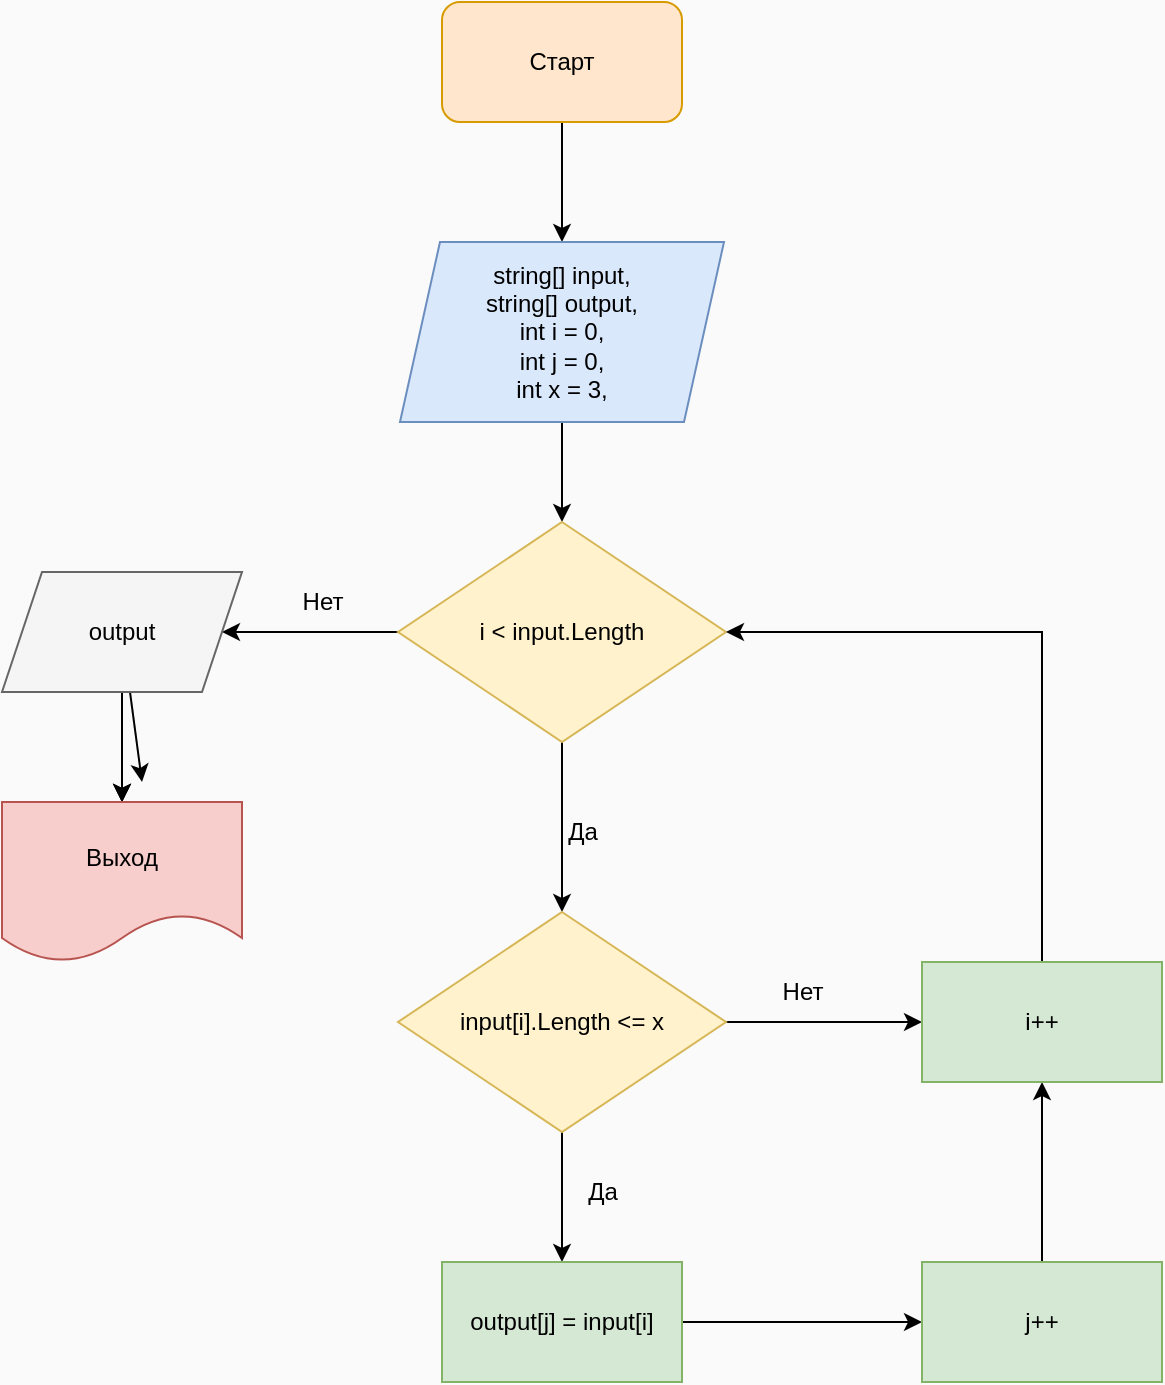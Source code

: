 <mxfile>
    <diagram name="Страница 1" id="Lt-aIZR55gMsXq8YMrB5">
        <mxGraphModel dx="614" dy="771" grid="1" gridSize="10" guides="1" tooltips="1" connect="1" arrows="1" fold="1" page="1" pageScale="1" pageWidth="827" pageHeight="1169" background="#FAFAFA" math="0" shadow="0">
            <root>
                <mxCell id="0"/>
                <mxCell id="1" parent="0"/>
                <mxCell id="R6QYUXMwGx2FRjJkUdAH-8" style="edgeStyle=orthogonalEdgeStyle;rounded=0;orthogonalLoop=1;jettySize=auto;html=1;entryX=0.5;entryY=0;entryDx=0;entryDy=0;strokeColor=#000000;" parent="1" source="R6QYUXMwGx2FRjJkUdAH-1" target="R6QYUXMwGx2FRjJkUdAH-2" edge="1">
                    <mxGeometry relative="1" as="geometry"/>
                </mxCell>
                <mxCell id="R6QYUXMwGx2FRjJkUdAH-1" value="&lt;font color=&quot;#000000&quot;&gt;Старт&lt;/font&gt;" style="rounded=1;whiteSpace=wrap;html=1;fillColor=#ffe6cc;strokeColor=#d79b00;" parent="1" vertex="1">
                    <mxGeometry x="350" y="20" width="120" height="60" as="geometry"/>
                </mxCell>
                <mxCell id="R6QYUXMwGx2FRjJkUdAH-11" style="edgeStyle=orthogonalEdgeStyle;rounded=0;orthogonalLoop=1;jettySize=auto;html=1;entryX=0.5;entryY=0;entryDx=0;entryDy=0;strokeColor=#000000;" parent="1" source="R6QYUXMwGx2FRjJkUdAH-2" target="R6QYUXMwGx2FRjJkUdAH-3" edge="1">
                    <mxGeometry relative="1" as="geometry"/>
                </mxCell>
                <mxCell id="R6QYUXMwGx2FRjJkUdAH-2" value="&lt;font color=&quot;#000000&quot;&gt;string[] input,&lt;br&gt;string[] output,&lt;br&gt;int i = 0,&lt;br&gt;int j = 0,&lt;br&gt;int x = 3,&lt;/font&gt;" style="shape=parallelogram;perimeter=parallelogramPerimeter;whiteSpace=wrap;html=1;fixedSize=1;fillColor=#dae8fc;strokeColor=#6c8ebf;" parent="1" vertex="1">
                    <mxGeometry x="329" y="140" width="162" height="90" as="geometry"/>
                </mxCell>
                <mxCell id="R6QYUXMwGx2FRjJkUdAH-12" style="edgeStyle=orthogonalEdgeStyle;rounded=0;orthogonalLoop=1;jettySize=auto;html=1;entryX=1;entryY=0.5;entryDx=0;entryDy=0;strokeColor=#000000;" parent="1" source="R6QYUXMwGx2FRjJkUdAH-3" target="R6QYUXMwGx2FRjJkUdAH-4" edge="1">
                    <mxGeometry relative="1" as="geometry"/>
                </mxCell>
                <mxCell id="R6QYUXMwGx2FRjJkUdAH-17" style="edgeStyle=orthogonalEdgeStyle;rounded=0;orthogonalLoop=1;jettySize=auto;html=1;strokeColor=#000000;" parent="1" source="R6QYUXMwGx2FRjJkUdAH-3" target="R6QYUXMwGx2FRjJkUdAH-16" edge="1">
                    <mxGeometry relative="1" as="geometry"/>
                </mxCell>
                <mxCell id="R6QYUXMwGx2FRjJkUdAH-3" value="&lt;font color=&quot;#000000&quot;&gt;i &amp;lt; input.Length&lt;/font&gt;" style="rhombus;whiteSpace=wrap;html=1;fillColor=#fff2cc;strokeColor=#d6b656;" parent="1" vertex="1">
                    <mxGeometry x="328" y="280" width="164" height="110" as="geometry"/>
                </mxCell>
                <mxCell id="R6QYUXMwGx2FRjJkUdAH-13" style="edgeStyle=orthogonalEdgeStyle;rounded=0;orthogonalLoop=1;jettySize=auto;html=1;entryX=0.5;entryY=0;entryDx=0;entryDy=0;" parent="1" source="R6QYUXMwGx2FRjJkUdAH-4" edge="1">
                    <mxGeometry relative="1" as="geometry">
                        <mxPoint x="190" y="420" as="targetPoint"/>
                    </mxGeometry>
                </mxCell>
                <mxCell id="2" style="edgeStyle=none;html=1;fontColor=#000000;labelBorderColor=#000000;" edge="1" parent="1" source="R6QYUXMwGx2FRjJkUdAH-4">
                    <mxGeometry relative="1" as="geometry">
                        <mxPoint x="190" y="420" as="targetPoint"/>
                    </mxGeometry>
                </mxCell>
                <mxCell id="3" style="edgeStyle=none;html=1;labelBorderColor=#000000;fontColor=#000000;" edge="1" parent="1" source="R6QYUXMwGx2FRjJkUdAH-4">
                    <mxGeometry relative="1" as="geometry">
                        <mxPoint x="200" y="410" as="targetPoint"/>
                    </mxGeometry>
                </mxCell>
                <mxCell id="4" style="edgeStyle=none;html=1;entryX=0.5;entryY=0;entryDx=0;entryDy=0;labelBorderColor=#000000;fontColor=#000000;strokeColor=#000000;" edge="1" parent="1" source="R6QYUXMwGx2FRjJkUdAH-4" target="R6QYUXMwGx2FRjJkUdAH-29">
                    <mxGeometry relative="1" as="geometry"/>
                </mxCell>
                <mxCell id="R6QYUXMwGx2FRjJkUdAH-4" value="&lt;font color=&quot;#000000&quot;&gt;output&lt;/font&gt;" style="shape=parallelogram;perimeter=parallelogramPerimeter;whiteSpace=wrap;html=1;fixedSize=1;fillColor=#f5f5f5;fontColor=#333333;strokeColor=#666666;" parent="1" vertex="1">
                    <mxGeometry x="130" y="305" width="120" height="60" as="geometry"/>
                </mxCell>
                <mxCell id="R6QYUXMwGx2FRjJkUdAH-15" value="Нет" style="text;html=1;align=center;verticalAlign=middle;resizable=0;points=[];autosize=1;fontColor=#000000;" parent="1" vertex="1">
                    <mxGeometry x="270" y="305" width="40" height="30" as="geometry"/>
                </mxCell>
                <mxCell id="R6QYUXMwGx2FRjJkUdAH-21" style="edgeStyle=orthogonalEdgeStyle;rounded=0;orthogonalLoop=1;jettySize=auto;html=1;entryX=0.5;entryY=0;entryDx=0;entryDy=0;strokeColor=#000000;" parent="1" source="R6QYUXMwGx2FRjJkUdAH-16" target="R6QYUXMwGx2FRjJkUdAH-18" edge="1">
                    <mxGeometry relative="1" as="geometry"/>
                </mxCell>
                <mxCell id="R6QYUXMwGx2FRjJkUdAH-25" style="edgeStyle=orthogonalEdgeStyle;rounded=0;orthogonalLoop=1;jettySize=auto;html=1;entryX=0;entryY=0.5;entryDx=0;entryDy=0;strokeColor=#000000;" parent="1" source="R6QYUXMwGx2FRjJkUdAH-16" target="R6QYUXMwGx2FRjJkUdAH-20" edge="1">
                    <mxGeometry relative="1" as="geometry"/>
                </mxCell>
                <mxCell id="R6QYUXMwGx2FRjJkUdAH-16" value="&lt;font color=&quot;#000000&quot;&gt;input[i].Length &amp;lt;= x&lt;/font&gt;" style="rhombus;whiteSpace=wrap;html=1;fillColor=#fff2cc;strokeColor=#d6b656;" parent="1" vertex="1">
                    <mxGeometry x="328" y="475" width="164" height="110" as="geometry"/>
                </mxCell>
                <mxCell id="R6QYUXMwGx2FRjJkUdAH-22" style="edgeStyle=orthogonalEdgeStyle;rounded=0;orthogonalLoop=1;jettySize=auto;html=1;entryX=0;entryY=0.5;entryDx=0;entryDy=0;strokeColor=#000000;" parent="1" source="R6QYUXMwGx2FRjJkUdAH-18" target="R6QYUXMwGx2FRjJkUdAH-19" edge="1">
                    <mxGeometry relative="1" as="geometry"/>
                </mxCell>
                <mxCell id="R6QYUXMwGx2FRjJkUdAH-18" value="&lt;font color=&quot;#000000&quot;&gt;output[j] = input[i]&lt;/font&gt;" style="rounded=0;whiteSpace=wrap;html=1;fillColor=#d5e8d4;strokeColor=#82b366;" parent="1" vertex="1">
                    <mxGeometry x="350" y="650" width="120" height="60" as="geometry"/>
                </mxCell>
                <mxCell id="R6QYUXMwGx2FRjJkUdAH-23" style="edgeStyle=orthogonalEdgeStyle;rounded=0;orthogonalLoop=1;jettySize=auto;html=1;entryX=0.5;entryY=1;entryDx=0;entryDy=0;strokeColor=#000000;" parent="1" source="R6QYUXMwGx2FRjJkUdAH-19" target="R6QYUXMwGx2FRjJkUdAH-20" edge="1">
                    <mxGeometry relative="1" as="geometry"/>
                </mxCell>
                <mxCell id="R6QYUXMwGx2FRjJkUdAH-19" value="&lt;font color=&quot;#000000&quot;&gt;j++&lt;/font&gt;" style="rounded=0;whiteSpace=wrap;html=1;fillColor=#d5e8d4;strokeColor=#82b366;" parent="1" vertex="1">
                    <mxGeometry x="590" y="650" width="120" height="60" as="geometry"/>
                </mxCell>
                <mxCell id="R6QYUXMwGx2FRjJkUdAH-24" style="edgeStyle=orthogonalEdgeStyle;rounded=0;orthogonalLoop=1;jettySize=auto;html=1;entryX=1;entryY=0.5;entryDx=0;entryDy=0;" parent="1" source="R6QYUXMwGx2FRjJkUdAH-20" target="R6QYUXMwGx2FRjJkUdAH-3" edge="1">
                    <mxGeometry relative="1" as="geometry">
                        <Array as="points">
                            <mxPoint x="650" y="335"/>
                        </Array>
                    </mxGeometry>
                </mxCell>
                <mxCell id="R6QYUXMwGx2FRjJkUdAH-20" value="&lt;font color=&quot;#000000&quot;&gt;i++&lt;/font&gt;" style="rounded=0;whiteSpace=wrap;html=1;fillColor=#d5e8d4;strokeColor=#82b366;" parent="1" vertex="1">
                    <mxGeometry x="590" y="500" width="120" height="60" as="geometry"/>
                </mxCell>
                <mxCell id="R6QYUXMwGx2FRjJkUdAH-27" value="Да" style="text;html=1;align=center;verticalAlign=middle;resizable=0;points=[];autosize=1;strokeColor=none;fillColor=none;fontColor=#000000;" parent="1" vertex="1">
                    <mxGeometry x="400" y="420" width="40" height="30" as="geometry"/>
                </mxCell>
                <mxCell id="R6QYUXMwGx2FRjJkUdAH-28" value="Да" style="text;html=1;align=center;verticalAlign=middle;resizable=0;points=[];autosize=1;strokeColor=none;fillColor=none;fontColor=#000000;" parent="1" vertex="1">
                    <mxGeometry x="410" y="600" width="40" height="30" as="geometry"/>
                </mxCell>
                <mxCell id="R6QYUXMwGx2FRjJkUdAH-29" value="&lt;font color=&quot;#000000&quot;&gt;Выход&lt;/font&gt;" style="shape=document;whiteSpace=wrap;html=1;boundedLbl=1;fillColor=#f8cecc;strokeColor=#b85450;" parent="1" vertex="1">
                    <mxGeometry x="130" y="420" width="120" height="80" as="geometry"/>
                </mxCell>
                <mxCell id="R6QYUXMwGx2FRjJkUdAH-30" value="Нет" style="text;html=1;align=center;verticalAlign=middle;resizable=0;points=[];autosize=1;fontColor=#000000;" parent="1" vertex="1">
                    <mxGeometry x="510" y="500" width="40" height="30" as="geometry"/>
                </mxCell>
            </root>
        </mxGraphModel>
    </diagram>
</mxfile>